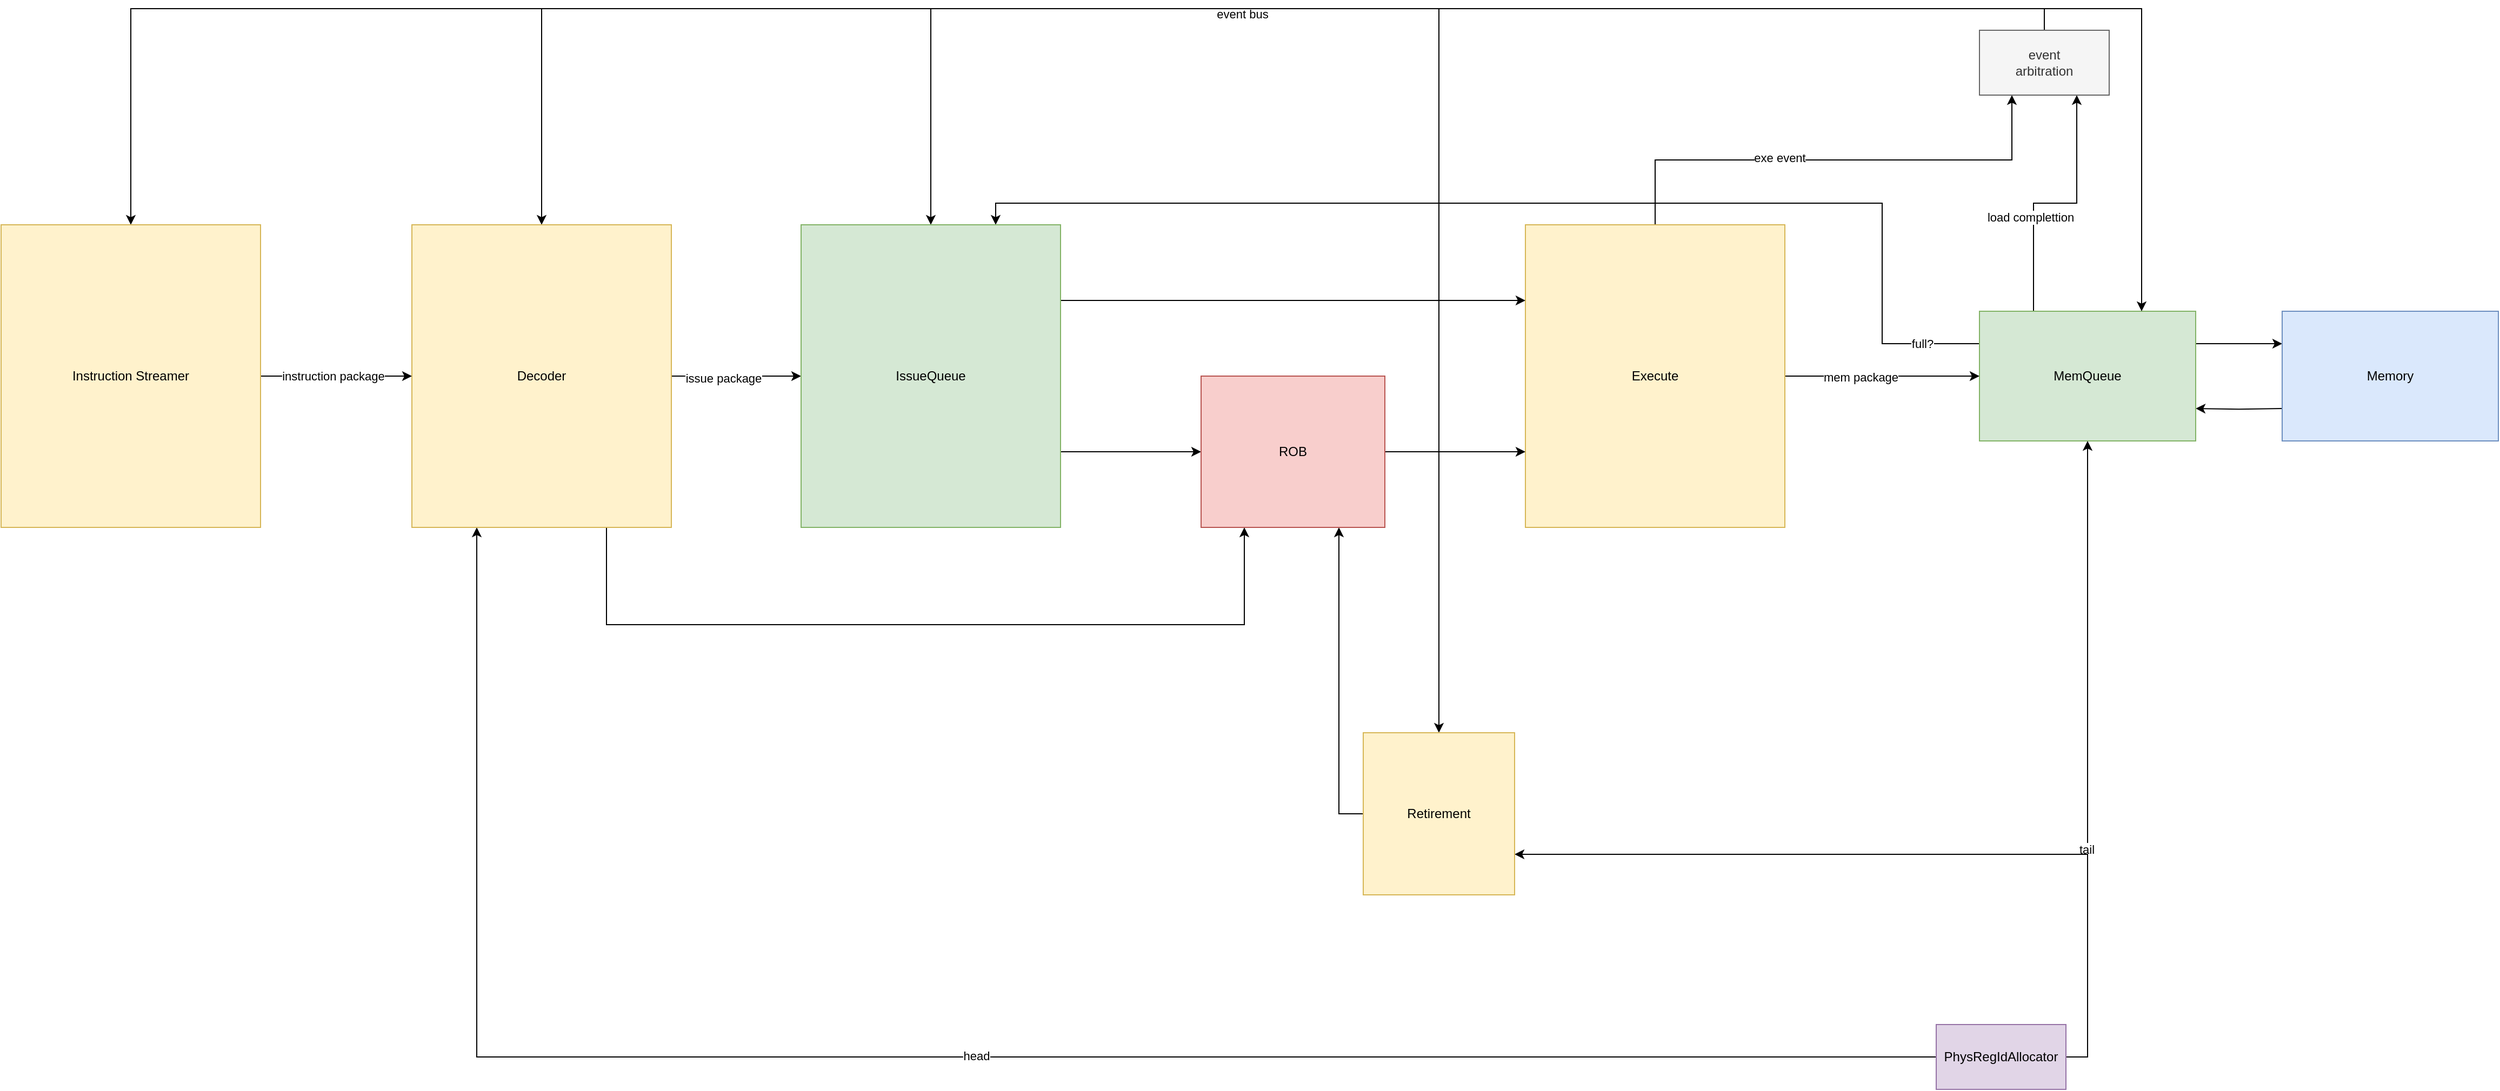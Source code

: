 <mxfile version="21.1.2" type="device">
  <diagram name="Page-1" id="AEzNlKYkzQXJz8IcKDJt">
    <mxGraphModel dx="2910" dy="815" grid="1" gridSize="10" guides="1" tooltips="1" connect="1" arrows="1" fold="1" page="1" pageScale="1" pageWidth="850" pageHeight="1100" math="0" shadow="0">
      <root>
        <mxCell id="0" />
        <mxCell id="1" parent="0" />
        <mxCell id="xmoZ6tSumFwIW75n1Kq9-9" style="edgeStyle=orthogonalEdgeStyle;rounded=0;orthogonalLoop=1;jettySize=auto;html=1;exitX=0.25;exitY=0;exitDx=0;exitDy=0;entryX=0.75;entryY=1;entryDx=0;entryDy=0;" edge="1" parent="1" source="xmoZ6tSumFwIW75n1Kq9-1" target="xmoZ6tSumFwIW75n1Kq9-8">
          <mxGeometry relative="1" as="geometry" />
        </mxCell>
        <mxCell id="xmoZ6tSumFwIW75n1Kq9-10" value="load complettion" style="edgeLabel;html=1;align=center;verticalAlign=middle;resizable=0;points=[];" vertex="1" connectable="0" parent="xmoZ6tSumFwIW75n1Kq9-9">
          <mxGeometry x="-0.271" y="3" relative="1" as="geometry">
            <mxPoint as="offset" />
          </mxGeometry>
        </mxCell>
        <mxCell id="xmoZ6tSumFwIW75n1Kq9-31" style="edgeStyle=orthogonalEdgeStyle;rounded=0;orthogonalLoop=1;jettySize=auto;html=1;exitX=1;exitY=0.25;exitDx=0;exitDy=0;" edge="1" parent="1" source="xmoZ6tSumFwIW75n1Kq9-1">
          <mxGeometry relative="1" as="geometry">
            <mxPoint x="560" y="470.061" as="targetPoint" />
          </mxGeometry>
        </mxCell>
        <mxCell id="xmoZ6tSumFwIW75n1Kq9-32" style="edgeStyle=orthogonalEdgeStyle;rounded=0;orthogonalLoop=1;jettySize=auto;html=1;exitX=1;exitY=0.75;exitDx=0;exitDy=0;entryX=1;entryY=0.75;entryDx=0;entryDy=0;" edge="1" parent="1" target="xmoZ6tSumFwIW75n1Kq9-1">
          <mxGeometry relative="1" as="geometry">
            <mxPoint x="560" y="530.061" as="sourcePoint" />
          </mxGeometry>
        </mxCell>
        <mxCell id="xmoZ6tSumFwIW75n1Kq9-37" style="edgeStyle=orthogonalEdgeStyle;rounded=0;orthogonalLoop=1;jettySize=auto;html=1;exitX=0;exitY=0.25;exitDx=0;exitDy=0;entryX=0.75;entryY=0;entryDx=0;entryDy=0;" edge="1" parent="1" source="xmoZ6tSumFwIW75n1Kq9-1" target="xmoZ6tSumFwIW75n1Kq9-17">
          <mxGeometry relative="1" as="geometry">
            <Array as="points">
              <mxPoint x="190" y="470" />
              <mxPoint x="190" y="340" />
              <mxPoint x="-630" y="340" />
            </Array>
          </mxGeometry>
        </mxCell>
        <mxCell id="xmoZ6tSumFwIW75n1Kq9-38" value="full?" style="edgeLabel;html=1;align=center;verticalAlign=middle;resizable=0;points=[];" vertex="1" connectable="0" parent="xmoZ6tSumFwIW75n1Kq9-37">
          <mxGeometry x="-0.899" y="-6" relative="1" as="geometry">
            <mxPoint y="6" as="offset" />
          </mxGeometry>
        </mxCell>
        <mxCell id="xmoZ6tSumFwIW75n1Kq9-1" value="MemQueue" style="rounded=0;whiteSpace=wrap;html=1;fillColor=#d5e8d4;strokeColor=#82b366;" vertex="1" parent="1">
          <mxGeometry x="280" y="440" width="200" height="120" as="geometry" />
        </mxCell>
        <mxCell id="xmoZ6tSumFwIW75n1Kq9-3" style="edgeStyle=orthogonalEdgeStyle;rounded=0;orthogonalLoop=1;jettySize=auto;html=1;exitX=1;exitY=0.5;exitDx=0;exitDy=0;entryX=0.5;entryY=1;entryDx=0;entryDy=0;" edge="1" parent="1" source="xmoZ6tSumFwIW75n1Kq9-2" target="xmoZ6tSumFwIW75n1Kq9-1">
          <mxGeometry relative="1" as="geometry" />
        </mxCell>
        <mxCell id="xmoZ6tSumFwIW75n1Kq9-4" value="tail" style="edgeLabel;html=1;align=center;verticalAlign=middle;resizable=0;points=[];" vertex="1" connectable="0" parent="xmoZ6tSumFwIW75n1Kq9-3">
          <mxGeometry x="-0.281" y="1" relative="1" as="geometry">
            <mxPoint as="offset" />
          </mxGeometry>
        </mxCell>
        <mxCell id="xmoZ6tSumFwIW75n1Kq9-28" style="edgeStyle=orthogonalEdgeStyle;rounded=0;orthogonalLoop=1;jettySize=auto;html=1;exitX=0;exitY=0.5;exitDx=0;exitDy=0;entryX=0.25;entryY=1;entryDx=0;entryDy=0;" edge="1" parent="1" source="xmoZ6tSumFwIW75n1Kq9-2" target="xmoZ6tSumFwIW75n1Kq9-14">
          <mxGeometry relative="1" as="geometry" />
        </mxCell>
        <mxCell id="xmoZ6tSumFwIW75n1Kq9-29" value="head" style="edgeLabel;html=1;align=center;verticalAlign=middle;resizable=0;points=[];" vertex="1" connectable="0" parent="xmoZ6tSumFwIW75n1Kq9-28">
          <mxGeometry x="-0.035" y="-1" relative="1" as="geometry">
            <mxPoint as="offset" />
          </mxGeometry>
        </mxCell>
        <mxCell id="xmoZ6tSumFwIW75n1Kq9-35" style="edgeStyle=orthogonalEdgeStyle;rounded=0;orthogonalLoop=1;jettySize=auto;html=1;exitX=1;exitY=0.5;exitDx=0;exitDy=0;entryX=1;entryY=0.75;entryDx=0;entryDy=0;" edge="1" parent="1" source="xmoZ6tSumFwIW75n1Kq9-2" target="xmoZ6tSumFwIW75n1Kq9-16">
          <mxGeometry relative="1" as="geometry" />
        </mxCell>
        <mxCell id="xmoZ6tSumFwIW75n1Kq9-2" value="PhysRegIdAllocator" style="rounded=0;whiteSpace=wrap;html=1;fillColor=#e1d5e7;strokeColor=#9673a6;" vertex="1" parent="1">
          <mxGeometry x="240" y="1100" width="120" height="60" as="geometry" />
        </mxCell>
        <mxCell id="xmoZ6tSumFwIW75n1Kq9-6" style="edgeStyle=orthogonalEdgeStyle;rounded=0;orthogonalLoop=1;jettySize=auto;html=1;exitX=1;exitY=0.5;exitDx=0;exitDy=0;entryX=0;entryY=0.5;entryDx=0;entryDy=0;" edge="1" parent="1" source="xmoZ6tSumFwIW75n1Kq9-5" target="xmoZ6tSumFwIW75n1Kq9-1">
          <mxGeometry relative="1" as="geometry" />
        </mxCell>
        <mxCell id="xmoZ6tSumFwIW75n1Kq9-12" value="mem package" style="edgeLabel;html=1;align=center;verticalAlign=middle;resizable=0;points=[];" vertex="1" connectable="0" parent="xmoZ6tSumFwIW75n1Kq9-6">
          <mxGeometry x="-0.227" y="-1" relative="1" as="geometry">
            <mxPoint as="offset" />
          </mxGeometry>
        </mxCell>
        <mxCell id="xmoZ6tSumFwIW75n1Kq9-7" style="edgeStyle=orthogonalEdgeStyle;rounded=0;orthogonalLoop=1;jettySize=auto;html=1;exitX=0.5;exitY=0;exitDx=0;exitDy=0;entryX=0.25;entryY=1;entryDx=0;entryDy=0;" edge="1" parent="1" source="xmoZ6tSumFwIW75n1Kq9-5" target="xmoZ6tSumFwIW75n1Kq9-8">
          <mxGeometry relative="1" as="geometry">
            <mxPoint x="80" y="250" as="targetPoint" />
          </mxGeometry>
        </mxCell>
        <mxCell id="xmoZ6tSumFwIW75n1Kq9-11" value="exe event" style="edgeLabel;html=1;align=center;verticalAlign=middle;resizable=0;points=[];" vertex="1" connectable="0" parent="xmoZ6tSumFwIW75n1Kq9-7">
          <mxGeometry x="-0.225" y="2" relative="1" as="geometry">
            <mxPoint as="offset" />
          </mxGeometry>
        </mxCell>
        <mxCell id="xmoZ6tSumFwIW75n1Kq9-5" value="Execute" style="rounded=0;whiteSpace=wrap;html=1;fillColor=#fff2cc;strokeColor=#d6b656;" vertex="1" parent="1">
          <mxGeometry x="-140" y="360" width="240" height="280" as="geometry" />
        </mxCell>
        <mxCell id="xmoZ6tSumFwIW75n1Kq9-13" style="edgeStyle=orthogonalEdgeStyle;rounded=0;orthogonalLoop=1;jettySize=auto;html=1;exitX=0.5;exitY=0;exitDx=0;exitDy=0;entryX=0.75;entryY=0;entryDx=0;entryDy=0;" edge="1" parent="1" source="xmoZ6tSumFwIW75n1Kq9-8" target="xmoZ6tSumFwIW75n1Kq9-1">
          <mxGeometry relative="1" as="geometry" />
        </mxCell>
        <mxCell id="xmoZ6tSumFwIW75n1Kq9-15" style="edgeStyle=orthogonalEdgeStyle;rounded=0;orthogonalLoop=1;jettySize=auto;html=1;exitX=0.5;exitY=0;exitDx=0;exitDy=0;entryX=0.5;entryY=0;entryDx=0;entryDy=0;" edge="1" parent="1" source="xmoZ6tSumFwIW75n1Kq9-8" target="xmoZ6tSumFwIW75n1Kq9-14">
          <mxGeometry relative="1" as="geometry" />
        </mxCell>
        <mxCell id="xmoZ6tSumFwIW75n1Kq9-25" style="edgeStyle=orthogonalEdgeStyle;rounded=0;orthogonalLoop=1;jettySize=auto;html=1;exitX=0.5;exitY=0;exitDx=0;exitDy=0;entryX=0.5;entryY=0;entryDx=0;entryDy=0;" edge="1" parent="1" source="xmoZ6tSumFwIW75n1Kq9-8" target="xmoZ6tSumFwIW75n1Kq9-17">
          <mxGeometry relative="1" as="geometry" />
        </mxCell>
        <mxCell id="xmoZ6tSumFwIW75n1Kq9-26" value="event bus" style="edgeLabel;html=1;align=center;verticalAlign=middle;resizable=0;points=[];" vertex="1" connectable="0" parent="xmoZ6tSumFwIW75n1Kq9-25">
          <mxGeometry x="0.22" y="5" relative="1" as="geometry">
            <mxPoint as="offset" />
          </mxGeometry>
        </mxCell>
        <mxCell id="xmoZ6tSumFwIW75n1Kq9-34" style="edgeStyle=orthogonalEdgeStyle;rounded=0;orthogonalLoop=1;jettySize=auto;html=1;exitX=0.5;exitY=0;exitDx=0;exitDy=0;entryX=0.5;entryY=0;entryDx=0;entryDy=0;" edge="1" parent="1" source="xmoZ6tSumFwIW75n1Kq9-8" target="xmoZ6tSumFwIW75n1Kq9-16">
          <mxGeometry relative="1" as="geometry" />
        </mxCell>
        <mxCell id="xmoZ6tSumFwIW75n1Kq9-42" style="edgeStyle=orthogonalEdgeStyle;rounded=0;orthogonalLoop=1;jettySize=auto;html=1;exitX=0.5;exitY=0;exitDx=0;exitDy=0;entryX=0.5;entryY=0;entryDx=0;entryDy=0;" edge="1" parent="1" source="xmoZ6tSumFwIW75n1Kq9-8" target="xmoZ6tSumFwIW75n1Kq9-39">
          <mxGeometry relative="1" as="geometry" />
        </mxCell>
        <mxCell id="xmoZ6tSumFwIW75n1Kq9-8" value="event&lt;br&gt;arbitration" style="rounded=0;whiteSpace=wrap;html=1;fillColor=#f5f5f5;fontColor=#333333;strokeColor=#666666;" vertex="1" parent="1">
          <mxGeometry x="280" y="180" width="120" height="60" as="geometry" />
        </mxCell>
        <mxCell id="xmoZ6tSumFwIW75n1Kq9-18" style="edgeStyle=orthogonalEdgeStyle;rounded=0;orthogonalLoop=1;jettySize=auto;html=1;exitX=1;exitY=0.5;exitDx=0;exitDy=0;entryX=0;entryY=0.5;entryDx=0;entryDy=0;" edge="1" parent="1" source="xmoZ6tSumFwIW75n1Kq9-14" target="xmoZ6tSumFwIW75n1Kq9-17">
          <mxGeometry relative="1" as="geometry" />
        </mxCell>
        <mxCell id="xmoZ6tSumFwIW75n1Kq9-19" value="issue package" style="edgeLabel;html=1;align=center;verticalAlign=middle;resizable=0;points=[];" vertex="1" connectable="0" parent="xmoZ6tSumFwIW75n1Kq9-18">
          <mxGeometry x="-0.197" y="-2" relative="1" as="geometry">
            <mxPoint as="offset" />
          </mxGeometry>
        </mxCell>
        <mxCell id="xmoZ6tSumFwIW75n1Kq9-27" style="edgeStyle=orthogonalEdgeStyle;rounded=0;orthogonalLoop=1;jettySize=auto;html=1;exitX=0.75;exitY=1;exitDx=0;exitDy=0;entryX=0.235;entryY=1;entryDx=0;entryDy=0;entryPerimeter=0;" edge="1" parent="1" source="xmoZ6tSumFwIW75n1Kq9-14" target="xmoZ6tSumFwIW75n1Kq9-20">
          <mxGeometry relative="1" as="geometry">
            <Array as="points">
              <mxPoint x="-990" y="730" />
              <mxPoint x="-400" y="730" />
              <mxPoint x="-400" y="640" />
            </Array>
          </mxGeometry>
        </mxCell>
        <mxCell id="xmoZ6tSumFwIW75n1Kq9-14" value="Decoder" style="rounded=0;whiteSpace=wrap;html=1;fillColor=#fff2cc;strokeColor=#d6b656;" vertex="1" parent="1">
          <mxGeometry x="-1170" y="360" width="240" height="280" as="geometry" />
        </mxCell>
        <mxCell id="xmoZ6tSumFwIW75n1Kq9-36" style="edgeStyle=orthogonalEdgeStyle;rounded=0;orthogonalLoop=1;jettySize=auto;html=1;exitX=0;exitY=0.5;exitDx=0;exitDy=0;entryX=0.75;entryY=1;entryDx=0;entryDy=0;" edge="1" parent="1" source="xmoZ6tSumFwIW75n1Kq9-16" target="xmoZ6tSumFwIW75n1Kq9-20">
          <mxGeometry relative="1" as="geometry" />
        </mxCell>
        <mxCell id="xmoZ6tSumFwIW75n1Kq9-16" value="Retirement" style="rounded=0;whiteSpace=wrap;html=1;fillColor=#fff2cc;strokeColor=#d6b656;" vertex="1" parent="1">
          <mxGeometry x="-290" y="830" width="140" height="150" as="geometry" />
        </mxCell>
        <mxCell id="xmoZ6tSumFwIW75n1Kq9-21" style="edgeStyle=orthogonalEdgeStyle;rounded=0;orthogonalLoop=1;jettySize=auto;html=1;exitX=1;exitY=0.75;exitDx=0;exitDy=0;entryX=0;entryY=0.5;entryDx=0;entryDy=0;" edge="1" parent="1" source="xmoZ6tSumFwIW75n1Kq9-17" target="xmoZ6tSumFwIW75n1Kq9-20">
          <mxGeometry relative="1" as="geometry" />
        </mxCell>
        <mxCell id="xmoZ6tSumFwIW75n1Kq9-22" style="edgeStyle=orthogonalEdgeStyle;rounded=0;orthogonalLoop=1;jettySize=auto;html=1;exitX=1;exitY=0.25;exitDx=0;exitDy=0;entryX=0;entryY=0.25;entryDx=0;entryDy=0;" edge="1" parent="1" source="xmoZ6tSumFwIW75n1Kq9-17" target="xmoZ6tSumFwIW75n1Kq9-5">
          <mxGeometry relative="1" as="geometry" />
        </mxCell>
        <mxCell id="xmoZ6tSumFwIW75n1Kq9-17" value="IssueQueue" style="rounded=0;whiteSpace=wrap;html=1;fillColor=#d5e8d4;strokeColor=#82b366;" vertex="1" parent="1">
          <mxGeometry x="-810" y="360" width="240" height="280" as="geometry" />
        </mxCell>
        <mxCell id="xmoZ6tSumFwIW75n1Kq9-23" style="edgeStyle=orthogonalEdgeStyle;rounded=0;orthogonalLoop=1;jettySize=auto;html=1;exitX=1;exitY=0.5;exitDx=0;exitDy=0;entryX=0;entryY=0.75;entryDx=0;entryDy=0;" edge="1" parent="1" source="xmoZ6tSumFwIW75n1Kq9-20" target="xmoZ6tSumFwIW75n1Kq9-5">
          <mxGeometry relative="1" as="geometry" />
        </mxCell>
        <mxCell id="xmoZ6tSumFwIW75n1Kq9-20" value="ROB" style="rounded=0;whiteSpace=wrap;html=1;fillColor=#f8cecc;strokeColor=#b85450;" vertex="1" parent="1">
          <mxGeometry x="-440" y="500" width="170" height="140" as="geometry" />
        </mxCell>
        <mxCell id="xmoZ6tSumFwIW75n1Kq9-33" value="Memory" style="rounded=0;whiteSpace=wrap;html=1;fillColor=#dae8fc;strokeColor=#6c8ebf;" vertex="1" parent="1">
          <mxGeometry x="560" y="440" width="200" height="120" as="geometry" />
        </mxCell>
        <mxCell id="xmoZ6tSumFwIW75n1Kq9-40" style="edgeStyle=orthogonalEdgeStyle;rounded=0;orthogonalLoop=1;jettySize=auto;html=1;exitX=1;exitY=0.5;exitDx=0;exitDy=0;entryX=0;entryY=0.5;entryDx=0;entryDy=0;" edge="1" parent="1" source="xmoZ6tSumFwIW75n1Kq9-39" target="xmoZ6tSumFwIW75n1Kq9-14">
          <mxGeometry relative="1" as="geometry" />
        </mxCell>
        <mxCell id="xmoZ6tSumFwIW75n1Kq9-41" value="instruction package" style="edgeLabel;html=1;align=center;verticalAlign=middle;resizable=0;points=[];" vertex="1" connectable="0" parent="xmoZ6tSumFwIW75n1Kq9-40">
          <mxGeometry x="-0.301" relative="1" as="geometry">
            <mxPoint x="18" as="offset" />
          </mxGeometry>
        </mxCell>
        <mxCell id="xmoZ6tSumFwIW75n1Kq9-39" value="Instruction Streamer" style="rounded=0;whiteSpace=wrap;html=1;fillColor=#fff2cc;strokeColor=#d6b656;" vertex="1" parent="1">
          <mxGeometry x="-1550" y="360" width="240" height="280" as="geometry" />
        </mxCell>
      </root>
    </mxGraphModel>
  </diagram>
</mxfile>
